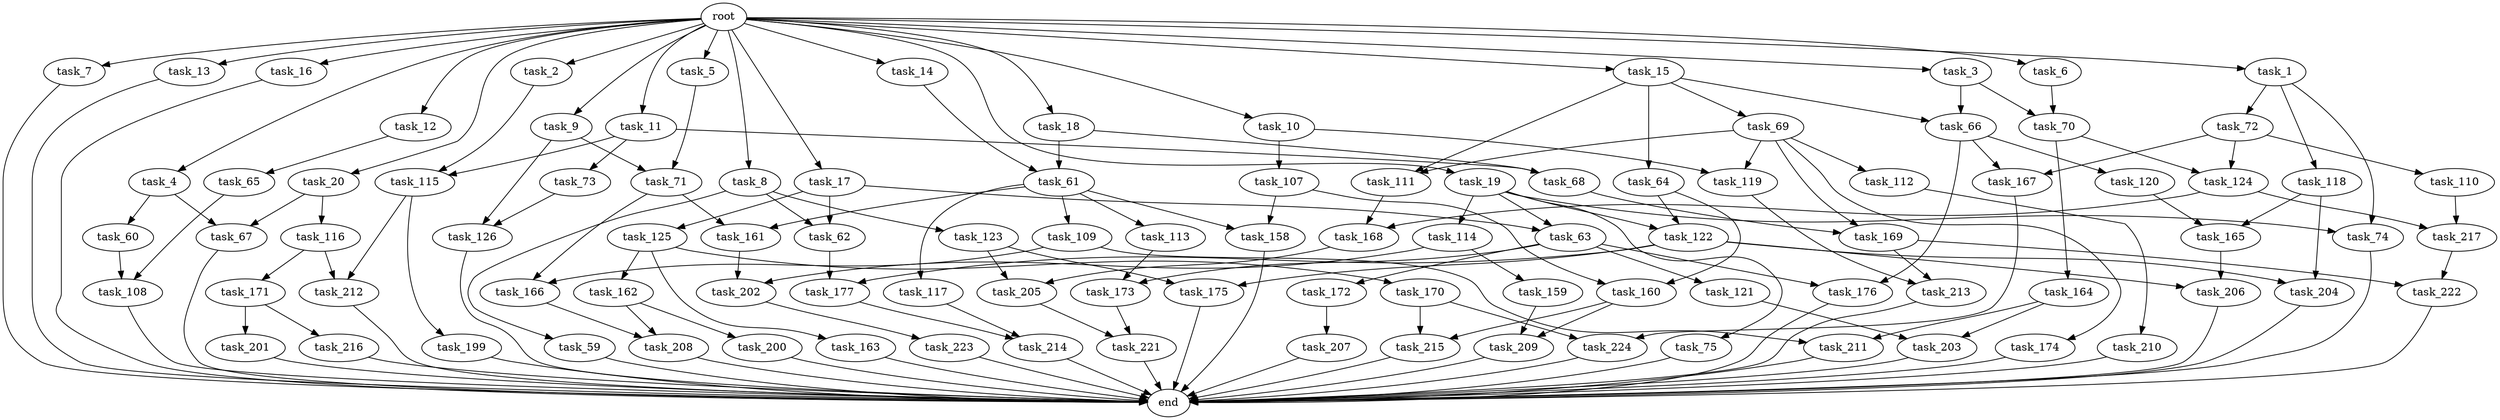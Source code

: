 digraph G {
  root [size="0.000000"];
  task_1 [size="1.024000"];
  task_2 [size="1.024000"];
  task_3 [size="1.024000"];
  task_4 [size="1.024000"];
  task_5 [size="1.024000"];
  task_6 [size="1.024000"];
  task_7 [size="1.024000"];
  task_8 [size="1.024000"];
  task_9 [size="1.024000"];
  task_10 [size="1.024000"];
  task_11 [size="1.024000"];
  task_12 [size="1.024000"];
  task_13 [size="1.024000"];
  task_14 [size="1.024000"];
  task_15 [size="1.024000"];
  task_16 [size="1.024000"];
  task_17 [size="1.024000"];
  task_18 [size="1.024000"];
  task_19 [size="1.024000"];
  task_20 [size="1.024000"];
  task_59 [size="137438953.472000"];
  task_60 [size="137438953.472000"];
  task_61 [size="584115552.256000"];
  task_62 [size="996432412.672000"];
  task_63 [size="1168231104.512000"];
  task_64 [size="309237645.312000"];
  task_65 [size="137438953.472000"];
  task_66 [size="446676598.784000"];
  task_67 [size="352187318.272000"];
  task_68 [size="764504178.688000"];
  task_69 [size="309237645.312000"];
  task_70 [size="352187318.272000"];
  task_71 [size="970662608.896000"];
  task_72 [size="77309411.328000"];
  task_73 [size="214748364.800000"];
  task_74 [size="386547056.640000"];
  task_75 [size="309237645.312000"];
  task_107 [size="695784701.952000"];
  task_108 [size="627065225.216000"];
  task_109 [size="695784701.952000"];
  task_110 [size="695784701.952000"];
  task_111 [size="1168231104.512000"];
  task_112 [size="858993459.200000"];
  task_113 [size="695784701.952000"];
  task_114 [size="309237645.312000"];
  task_115 [size="764504178.688000"];
  task_116 [size="214748364.800000"];
  task_117 [size="695784701.952000"];
  task_118 [size="77309411.328000"];
  task_119 [size="1554778161.152000"];
  task_120 [size="549755813.888000"];
  task_121 [size="695784701.952000"];
  task_122 [size="386547056.640000"];
  task_123 [size="137438953.472000"];
  task_124 [size="1245540515.840000"];
  task_125 [size="858993459.200000"];
  task_126 [size="764504178.688000"];
  task_158 [size="833223655.424000"];
  task_159 [size="420906795.008000"];
  task_160 [size="214748364.800000"];
  task_161 [size="773094113.280000"];
  task_162 [size="695784701.952000"];
  task_163 [size="695784701.952000"];
  task_164 [size="549755813.888000"];
  task_165 [size="910533066.752000"];
  task_166 [size="154618822.656000"];
  task_167 [size="1245540515.840000"];
  task_168 [size="1391569403.904000"];
  task_169 [size="1073741824.000000"];
  task_170 [size="695784701.952000"];
  task_171 [size="309237645.312000"];
  task_172 [size="695784701.952000"];
  task_173 [size="1005022347.264000"];
  task_174 [size="858993459.200000"];
  task_175 [size="773094113.280000"];
  task_176 [size="1245540515.840000"];
  task_177 [size="1005022347.264000"];
  task_199 [size="137438953.472000"];
  task_200 [size="420906795.008000"];
  task_201 [size="549755813.888000"];
  task_202 [size="841813590.016000"];
  task_203 [size="274877906.944000"];
  task_204 [size="910533066.752000"];
  task_205 [size="498216206.336000"];
  task_206 [size="1245540515.840000"];
  task_207 [size="77309411.328000"];
  task_208 [size="455266533.376000"];
  task_209 [size="523986010.112000"];
  task_210 [size="858993459.200000"];
  task_211 [size="214748364.800000"];
  task_212 [size="446676598.784000"];
  task_213 [size="1245540515.840000"];
  task_214 [size="446676598.784000"];
  task_215 [size="292057776.128000"];
  task_216 [size="549755813.888000"];
  task_217 [size="833223655.424000"];
  task_221 [size="498216206.336000"];
  task_222 [size="687194767.360000"];
  task_223 [size="549755813.888000"];
  task_224 [size="773094113.280000"];
  end [size="0.000000"];

  root -> task_1 [size="1.000000"];
  root -> task_2 [size="1.000000"];
  root -> task_3 [size="1.000000"];
  root -> task_4 [size="1.000000"];
  root -> task_5 [size="1.000000"];
  root -> task_6 [size="1.000000"];
  root -> task_7 [size="1.000000"];
  root -> task_8 [size="1.000000"];
  root -> task_9 [size="1.000000"];
  root -> task_10 [size="1.000000"];
  root -> task_11 [size="1.000000"];
  root -> task_12 [size="1.000000"];
  root -> task_13 [size="1.000000"];
  root -> task_14 [size="1.000000"];
  root -> task_15 [size="1.000000"];
  root -> task_16 [size="1.000000"];
  root -> task_17 [size="1.000000"];
  root -> task_18 [size="1.000000"];
  root -> task_19 [size="1.000000"];
  root -> task_20 [size="1.000000"];
  task_1 -> task_72 [size="75497472.000000"];
  task_1 -> task_74 [size="75497472.000000"];
  task_1 -> task_118 [size="75497472.000000"];
  task_2 -> task_115 [size="536870912.000000"];
  task_3 -> task_66 [size="134217728.000000"];
  task_3 -> task_70 [size="134217728.000000"];
  task_4 -> task_60 [size="134217728.000000"];
  task_4 -> task_67 [size="134217728.000000"];
  task_5 -> task_71 [size="411041792.000000"];
  task_6 -> task_70 [size="209715200.000000"];
  task_7 -> end [size="1.000000"];
  task_8 -> task_59 [size="134217728.000000"];
  task_8 -> task_62 [size="134217728.000000"];
  task_8 -> task_123 [size="134217728.000000"];
  task_9 -> task_71 [size="536870912.000000"];
  task_9 -> task_126 [size="536870912.000000"];
  task_10 -> task_107 [size="679477248.000000"];
  task_10 -> task_119 [size="679477248.000000"];
  task_11 -> task_68 [size="209715200.000000"];
  task_11 -> task_73 [size="209715200.000000"];
  task_11 -> task_115 [size="209715200.000000"];
  task_12 -> task_65 [size="134217728.000000"];
  task_13 -> end [size="1.000000"];
  task_14 -> task_61 [size="33554432.000000"];
  task_15 -> task_64 [size="301989888.000000"];
  task_15 -> task_66 [size="301989888.000000"];
  task_15 -> task_69 [size="301989888.000000"];
  task_15 -> task_111 [size="301989888.000000"];
  task_16 -> end [size="1.000000"];
  task_17 -> task_62 [size="838860800.000000"];
  task_17 -> task_63 [size="838860800.000000"];
  task_17 -> task_125 [size="838860800.000000"];
  task_18 -> task_61 [size="536870912.000000"];
  task_18 -> task_68 [size="536870912.000000"];
  task_19 -> task_63 [size="301989888.000000"];
  task_19 -> task_74 [size="301989888.000000"];
  task_19 -> task_75 [size="301989888.000000"];
  task_19 -> task_114 [size="301989888.000000"];
  task_19 -> task_122 [size="301989888.000000"];
  task_20 -> task_67 [size="209715200.000000"];
  task_20 -> task_116 [size="209715200.000000"];
  task_59 -> end [size="1.000000"];
  task_60 -> task_108 [size="536870912.000000"];
  task_61 -> task_109 [size="679477248.000000"];
  task_61 -> task_113 [size="679477248.000000"];
  task_61 -> task_117 [size="679477248.000000"];
  task_61 -> task_158 [size="679477248.000000"];
  task_61 -> task_161 [size="679477248.000000"];
  task_62 -> task_177 [size="301989888.000000"];
  task_63 -> task_121 [size="679477248.000000"];
  task_63 -> task_172 [size="679477248.000000"];
  task_63 -> task_173 [size="679477248.000000"];
  task_63 -> task_176 [size="679477248.000000"];
  task_64 -> task_122 [size="75497472.000000"];
  task_64 -> task_160 [size="75497472.000000"];
  task_65 -> task_108 [size="75497472.000000"];
  task_66 -> task_120 [size="536870912.000000"];
  task_66 -> task_167 [size="536870912.000000"];
  task_66 -> task_176 [size="536870912.000000"];
  task_67 -> end [size="1.000000"];
  task_68 -> task_169 [size="209715200.000000"];
  task_69 -> task_111 [size="838860800.000000"];
  task_69 -> task_112 [size="838860800.000000"];
  task_69 -> task_119 [size="838860800.000000"];
  task_69 -> task_169 [size="838860800.000000"];
  task_69 -> task_174 [size="838860800.000000"];
  task_70 -> task_124 [size="536870912.000000"];
  task_70 -> task_164 [size="536870912.000000"];
  task_71 -> task_161 [size="75497472.000000"];
  task_71 -> task_166 [size="75497472.000000"];
  task_72 -> task_110 [size="679477248.000000"];
  task_72 -> task_124 [size="679477248.000000"];
  task_72 -> task_167 [size="679477248.000000"];
  task_73 -> task_126 [size="209715200.000000"];
  task_74 -> end [size="1.000000"];
  task_75 -> end [size="1.000000"];
  task_107 -> task_158 [size="134217728.000000"];
  task_107 -> task_160 [size="134217728.000000"];
  task_108 -> end [size="1.000000"];
  task_109 -> task_166 [size="75497472.000000"];
  task_109 -> task_211 [size="75497472.000000"];
  task_110 -> task_217 [size="134217728.000000"];
  task_111 -> task_168 [size="679477248.000000"];
  task_112 -> task_210 [size="838860800.000000"];
  task_113 -> task_173 [size="301989888.000000"];
  task_114 -> task_159 [size="411041792.000000"];
  task_114 -> task_202 [size="411041792.000000"];
  task_115 -> task_199 [size="134217728.000000"];
  task_115 -> task_212 [size="134217728.000000"];
  task_116 -> task_171 [size="301989888.000000"];
  task_116 -> task_212 [size="301989888.000000"];
  task_117 -> task_214 [size="301989888.000000"];
  task_118 -> task_165 [size="209715200.000000"];
  task_118 -> task_204 [size="209715200.000000"];
  task_119 -> task_213 [size="679477248.000000"];
  task_120 -> task_165 [size="679477248.000000"];
  task_121 -> task_203 [size="134217728.000000"];
  task_122 -> task_175 [size="679477248.000000"];
  task_122 -> task_177 [size="679477248.000000"];
  task_122 -> task_204 [size="679477248.000000"];
  task_122 -> task_206 [size="679477248.000000"];
  task_123 -> task_175 [size="75497472.000000"];
  task_123 -> task_205 [size="75497472.000000"];
  task_124 -> task_168 [size="679477248.000000"];
  task_124 -> task_217 [size="679477248.000000"];
  task_125 -> task_162 [size="679477248.000000"];
  task_125 -> task_163 [size="679477248.000000"];
  task_125 -> task_170 [size="679477248.000000"];
  task_126 -> end [size="1.000000"];
  task_158 -> end [size="1.000000"];
  task_159 -> task_209 [size="301989888.000000"];
  task_160 -> task_209 [size="209715200.000000"];
  task_160 -> task_215 [size="209715200.000000"];
  task_161 -> task_202 [size="411041792.000000"];
  task_162 -> task_200 [size="411041792.000000"];
  task_162 -> task_208 [size="411041792.000000"];
  task_163 -> end [size="1.000000"];
  task_164 -> task_203 [size="134217728.000000"];
  task_164 -> task_211 [size="134217728.000000"];
  task_165 -> task_206 [size="536870912.000000"];
  task_166 -> task_208 [size="33554432.000000"];
  task_167 -> task_224 [size="679477248.000000"];
  task_168 -> task_205 [size="411041792.000000"];
  task_169 -> task_213 [size="536870912.000000"];
  task_169 -> task_222 [size="536870912.000000"];
  task_170 -> task_215 [size="75497472.000000"];
  task_170 -> task_224 [size="75497472.000000"];
  task_171 -> task_201 [size="536870912.000000"];
  task_171 -> task_216 [size="536870912.000000"];
  task_172 -> task_207 [size="75497472.000000"];
  task_173 -> task_221 [size="75497472.000000"];
  task_174 -> end [size="1.000000"];
  task_175 -> end [size="1.000000"];
  task_176 -> end [size="1.000000"];
  task_177 -> task_214 [size="134217728.000000"];
  task_199 -> end [size="1.000000"];
  task_200 -> end [size="1.000000"];
  task_201 -> end [size="1.000000"];
  task_202 -> task_223 [size="536870912.000000"];
  task_203 -> end [size="1.000000"];
  task_204 -> end [size="1.000000"];
  task_205 -> task_221 [size="411041792.000000"];
  task_206 -> end [size="1.000000"];
  task_207 -> end [size="1.000000"];
  task_208 -> end [size="1.000000"];
  task_209 -> end [size="1.000000"];
  task_210 -> end [size="1.000000"];
  task_211 -> end [size="1.000000"];
  task_212 -> end [size="1.000000"];
  task_213 -> end [size="1.000000"];
  task_214 -> end [size="1.000000"];
  task_215 -> end [size="1.000000"];
  task_216 -> end [size="1.000000"];
  task_217 -> task_222 [size="134217728.000000"];
  task_221 -> end [size="1.000000"];
  task_222 -> end [size="1.000000"];
  task_223 -> end [size="1.000000"];
  task_224 -> end [size="1.000000"];
}
